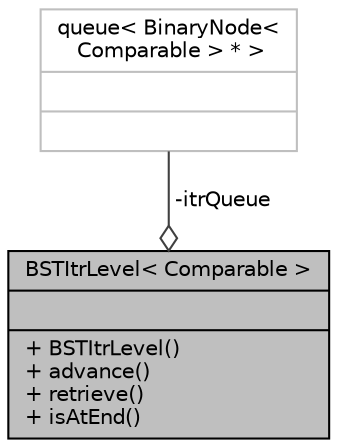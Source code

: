 digraph "BSTItrLevel&lt; Comparable &gt;"
{
 // LATEX_PDF_SIZE
  bgcolor="transparent";
  edge [fontname="Helvetica",fontsize="10",labelfontname="Helvetica",labelfontsize="10"];
  node [fontname="Helvetica",fontsize="10",shape=record];
  Node1 [label="{BSTItrLevel\< Comparable \>\n||+ BSTItrLevel()\l+ advance()\l+ retrieve()\l+ isAtEnd()\l}",height=0.2,width=0.4,color="black", fillcolor="grey75", style="filled", fontcolor="black",tooltip=" "];
  Node2 -> Node1 [color="grey25",fontsize="10",style="solid",label=" -itrQueue" ,arrowhead="odiamond",fontname="Helvetica"];
  Node2 [label="{queue\< BinaryNode\<\l Comparable \> * \>\n||}",height=0.2,width=0.4,color="grey75",tooltip=" "];
}
